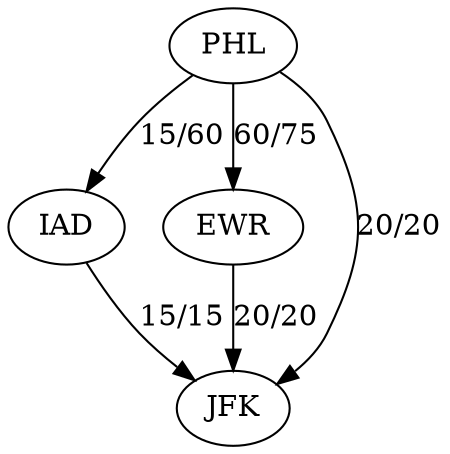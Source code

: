 digraph FinalFlow {
	PHL -> IAD [ label="15/60" ]
	PHL -> EWR [ label="60/75" ]
	PHL -> JFK [ label="20/20" ]
	IAD -> JFK [label="15/15" ]
	EWR -> JFK [ label="20/20" ]
}
